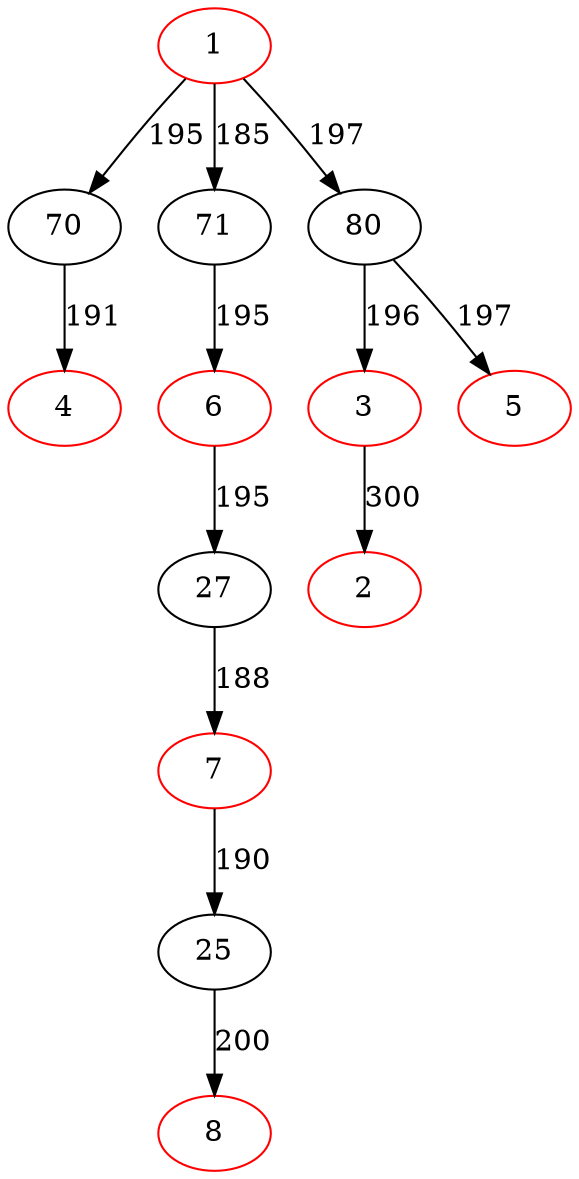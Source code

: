 digraph {
1[color=red]
70[color=black]
4[color=red]
70->4[label=191]
1->70[label=195]
71[color=black]
6[color=red]
27[color=black]
7[color=red]
25[color=black]
8[color=red]
25->8[label=200]
7->25[label=190]
27->7[label=188]
6->27[label=195]
71->6[label=195]
1->71[label=185]
80[color=black]
3[color=red]
2[color=red]
3->2[label=300]
80->3[label=196]
5[color=red]
80->5[label=197]
1->80[label=197]
}